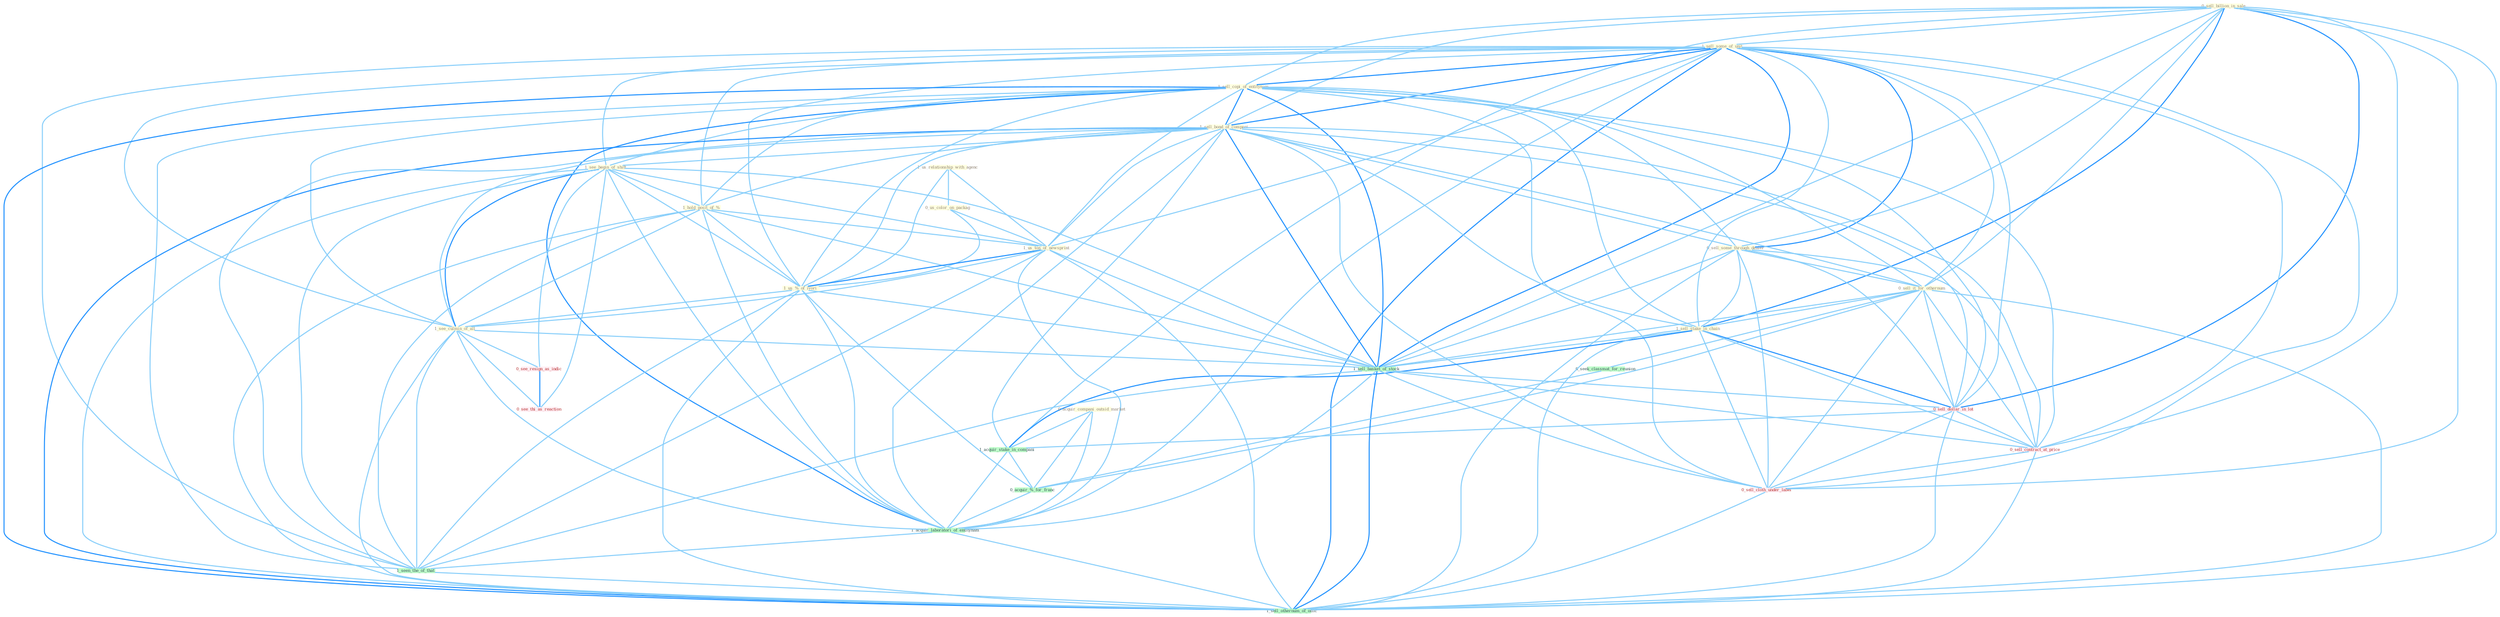 Graph G{ 
    node
    [shape=polygon,style=filled,width=.5,height=.06,color="#BDFCC9",fixedsize=true,fontsize=4,
    fontcolor="#2f4f4f"];
    {node
    [color="#ffffe0", fontcolor="#8b7d6b"] "0_sell_billion_in_sale " "1_us_relationship_with_agenc " "1_sell_some_of_unit " "1_sell_copi_of_entitynam " "1_sell_bond_of_compani " "1_see_begin_of_shift " "0_us_color_on_packag " "1_hold_posit_of_% " "0_sell_some_through_dealer " "0_sell_it_for_othernum " "1_sell_stake_in_chain " "1_us_ton_of_newsprint " "1_us_%_of_ivori " "1_see_culmin_of_all " "0_acquir_compani_outsid_market "}
{node [color="#fff0f5", fontcolor="#b22222"] "0_sell_dollar_in_lot " "0_see_resign_as_indic " "0_sell_contract_at_price " "0_sell_cloth_under_label " "0_see_thi_as_reaction "}
edge [color="#B0E2FF"];

	"0_sell_billion_in_sale " -- "1_sell_some_of_unit " [w="1", color="#87cefa" ];
	"0_sell_billion_in_sale " -- "1_sell_copi_of_entitynam " [w="1", color="#87cefa" ];
	"0_sell_billion_in_sale " -- "1_sell_bond_of_compani " [w="1", color="#87cefa" ];
	"0_sell_billion_in_sale " -- "0_sell_some_through_dealer " [w="1", color="#87cefa" ];
	"0_sell_billion_in_sale " -- "0_sell_it_for_othernum " [w="1", color="#87cefa" ];
	"0_sell_billion_in_sale " -- "1_sell_stake_in_chain " [w="2", color="#1e90ff" , len=0.8];
	"0_sell_billion_in_sale " -- "1_sell_basket_of_stock " [w="1", color="#87cefa" ];
	"0_sell_billion_in_sale " -- "0_sell_dollar_in_lot " [w="2", color="#1e90ff" , len=0.8];
	"0_sell_billion_in_sale " -- "1_acquir_stake_in_compani " [w="1", color="#87cefa" ];
	"0_sell_billion_in_sale " -- "0_sell_contract_at_price " [w="1", color="#87cefa" ];
	"0_sell_billion_in_sale " -- "0_sell_cloth_under_label " [w="1", color="#87cefa" ];
	"0_sell_billion_in_sale " -- "1_sell_othernum_of_offic " [w="1", color="#87cefa" ];
	"1_us_relationship_with_agenc " -- "0_us_color_on_packag " [w="1", color="#87cefa" ];
	"1_us_relationship_with_agenc " -- "1_us_ton_of_newsprint " [w="1", color="#87cefa" ];
	"1_us_relationship_with_agenc " -- "1_us_%_of_ivori " [w="1", color="#87cefa" ];
	"1_sell_some_of_unit " -- "1_sell_copi_of_entitynam " [w="2", color="#1e90ff" , len=0.8];
	"1_sell_some_of_unit " -- "1_sell_bond_of_compani " [w="2", color="#1e90ff" , len=0.8];
	"1_sell_some_of_unit " -- "1_see_begin_of_shift " [w="1", color="#87cefa" ];
	"1_sell_some_of_unit " -- "1_hold_posit_of_% " [w="1", color="#87cefa" ];
	"1_sell_some_of_unit " -- "0_sell_some_through_dealer " [w="2", color="#1e90ff" , len=0.8];
	"1_sell_some_of_unit " -- "0_sell_it_for_othernum " [w="1", color="#87cefa" ];
	"1_sell_some_of_unit " -- "1_sell_stake_in_chain " [w="1", color="#87cefa" ];
	"1_sell_some_of_unit " -- "1_us_ton_of_newsprint " [w="1", color="#87cefa" ];
	"1_sell_some_of_unit " -- "1_us_%_of_ivori " [w="1", color="#87cefa" ];
	"1_sell_some_of_unit " -- "1_see_culmin_of_all " [w="1", color="#87cefa" ];
	"1_sell_some_of_unit " -- "1_sell_basket_of_stock " [w="2", color="#1e90ff" , len=0.8];
	"1_sell_some_of_unit " -- "0_sell_dollar_in_lot " [w="1", color="#87cefa" ];
	"1_sell_some_of_unit " -- "0_sell_contract_at_price " [w="1", color="#87cefa" ];
	"1_sell_some_of_unit " -- "1_acquir_laboratori_of_entitynam " [w="1", color="#87cefa" ];
	"1_sell_some_of_unit " -- "0_sell_cloth_under_label " [w="1", color="#87cefa" ];
	"1_sell_some_of_unit " -- "1_seen_the_of_that " [w="1", color="#87cefa" ];
	"1_sell_some_of_unit " -- "1_sell_othernum_of_offic " [w="2", color="#1e90ff" , len=0.8];
	"1_sell_copi_of_entitynam " -- "1_sell_bond_of_compani " [w="2", color="#1e90ff" , len=0.8];
	"1_sell_copi_of_entitynam " -- "1_see_begin_of_shift " [w="1", color="#87cefa" ];
	"1_sell_copi_of_entitynam " -- "1_hold_posit_of_% " [w="1", color="#87cefa" ];
	"1_sell_copi_of_entitynam " -- "0_sell_some_through_dealer " [w="1", color="#87cefa" ];
	"1_sell_copi_of_entitynam " -- "0_sell_it_for_othernum " [w="1", color="#87cefa" ];
	"1_sell_copi_of_entitynam " -- "1_sell_stake_in_chain " [w="1", color="#87cefa" ];
	"1_sell_copi_of_entitynam " -- "1_us_ton_of_newsprint " [w="1", color="#87cefa" ];
	"1_sell_copi_of_entitynam " -- "1_us_%_of_ivori " [w="1", color="#87cefa" ];
	"1_sell_copi_of_entitynam " -- "1_see_culmin_of_all " [w="1", color="#87cefa" ];
	"1_sell_copi_of_entitynam " -- "1_sell_basket_of_stock " [w="2", color="#1e90ff" , len=0.8];
	"1_sell_copi_of_entitynam " -- "0_sell_dollar_in_lot " [w="1", color="#87cefa" ];
	"1_sell_copi_of_entitynam " -- "0_sell_contract_at_price " [w="1", color="#87cefa" ];
	"1_sell_copi_of_entitynam " -- "1_acquir_laboratori_of_entitynam " [w="2", color="#1e90ff" , len=0.8];
	"1_sell_copi_of_entitynam " -- "0_sell_cloth_under_label " [w="1", color="#87cefa" ];
	"1_sell_copi_of_entitynam " -- "1_seen_the_of_that " [w="1", color="#87cefa" ];
	"1_sell_copi_of_entitynam " -- "1_sell_othernum_of_offic " [w="2", color="#1e90ff" , len=0.8];
	"1_sell_bond_of_compani " -- "1_see_begin_of_shift " [w="1", color="#87cefa" ];
	"1_sell_bond_of_compani " -- "1_hold_posit_of_% " [w="1", color="#87cefa" ];
	"1_sell_bond_of_compani " -- "0_sell_some_through_dealer " [w="1", color="#87cefa" ];
	"1_sell_bond_of_compani " -- "0_sell_it_for_othernum " [w="1", color="#87cefa" ];
	"1_sell_bond_of_compani " -- "1_sell_stake_in_chain " [w="1", color="#87cefa" ];
	"1_sell_bond_of_compani " -- "1_us_ton_of_newsprint " [w="1", color="#87cefa" ];
	"1_sell_bond_of_compani " -- "1_us_%_of_ivori " [w="1", color="#87cefa" ];
	"1_sell_bond_of_compani " -- "1_see_culmin_of_all " [w="1", color="#87cefa" ];
	"1_sell_bond_of_compani " -- "1_sell_basket_of_stock " [w="2", color="#1e90ff" , len=0.8];
	"1_sell_bond_of_compani " -- "0_sell_dollar_in_lot " [w="1", color="#87cefa" ];
	"1_sell_bond_of_compani " -- "1_acquir_stake_in_compani " [w="1", color="#87cefa" ];
	"1_sell_bond_of_compani " -- "0_sell_contract_at_price " [w="1", color="#87cefa" ];
	"1_sell_bond_of_compani " -- "1_acquir_laboratori_of_entitynam " [w="1", color="#87cefa" ];
	"1_sell_bond_of_compani " -- "0_sell_cloth_under_label " [w="1", color="#87cefa" ];
	"1_sell_bond_of_compani " -- "1_seen_the_of_that " [w="1", color="#87cefa" ];
	"1_sell_bond_of_compani " -- "1_sell_othernum_of_offic " [w="2", color="#1e90ff" , len=0.8];
	"1_see_begin_of_shift " -- "1_hold_posit_of_% " [w="1", color="#87cefa" ];
	"1_see_begin_of_shift " -- "1_us_ton_of_newsprint " [w="1", color="#87cefa" ];
	"1_see_begin_of_shift " -- "1_us_%_of_ivori " [w="1", color="#87cefa" ];
	"1_see_begin_of_shift " -- "1_see_culmin_of_all " [w="2", color="#1e90ff" , len=0.8];
	"1_see_begin_of_shift " -- "1_sell_basket_of_stock " [w="1", color="#87cefa" ];
	"1_see_begin_of_shift " -- "0_see_resign_as_indic " [w="1", color="#87cefa" ];
	"1_see_begin_of_shift " -- "1_acquir_laboratori_of_entitynam " [w="1", color="#87cefa" ];
	"1_see_begin_of_shift " -- "1_seen_the_of_that " [w="1", color="#87cefa" ];
	"1_see_begin_of_shift " -- "1_sell_othernum_of_offic " [w="1", color="#87cefa" ];
	"1_see_begin_of_shift " -- "0_see_thi_as_reaction " [w="1", color="#87cefa" ];
	"0_us_color_on_packag " -- "1_us_ton_of_newsprint " [w="1", color="#87cefa" ];
	"0_us_color_on_packag " -- "1_us_%_of_ivori " [w="1", color="#87cefa" ];
	"1_hold_posit_of_% " -- "1_us_ton_of_newsprint " [w="1", color="#87cefa" ];
	"1_hold_posit_of_% " -- "1_us_%_of_ivori " [w="1", color="#87cefa" ];
	"1_hold_posit_of_% " -- "1_see_culmin_of_all " [w="1", color="#87cefa" ];
	"1_hold_posit_of_% " -- "1_sell_basket_of_stock " [w="1", color="#87cefa" ];
	"1_hold_posit_of_% " -- "1_acquir_laboratori_of_entitynam " [w="1", color="#87cefa" ];
	"1_hold_posit_of_% " -- "1_seen_the_of_that " [w="1", color="#87cefa" ];
	"1_hold_posit_of_% " -- "1_sell_othernum_of_offic " [w="1", color="#87cefa" ];
	"0_sell_some_through_dealer " -- "0_sell_it_for_othernum " [w="1", color="#87cefa" ];
	"0_sell_some_through_dealer " -- "1_sell_stake_in_chain " [w="1", color="#87cefa" ];
	"0_sell_some_through_dealer " -- "1_sell_basket_of_stock " [w="1", color="#87cefa" ];
	"0_sell_some_through_dealer " -- "0_sell_dollar_in_lot " [w="1", color="#87cefa" ];
	"0_sell_some_through_dealer " -- "0_sell_contract_at_price " [w="1", color="#87cefa" ];
	"0_sell_some_through_dealer " -- "0_sell_cloth_under_label " [w="1", color="#87cefa" ];
	"0_sell_some_through_dealer " -- "1_sell_othernum_of_offic " [w="1", color="#87cefa" ];
	"0_sell_it_for_othernum " -- "1_sell_stake_in_chain " [w="1", color="#87cefa" ];
	"0_sell_it_for_othernum " -- "0_seek_classmat_for_reunion " [w="1", color="#87cefa" ];
	"0_sell_it_for_othernum " -- "1_sell_basket_of_stock " [w="1", color="#87cefa" ];
	"0_sell_it_for_othernum " -- "0_sell_dollar_in_lot " [w="1", color="#87cefa" ];
	"0_sell_it_for_othernum " -- "0_acquir_%_for_franc " [w="1", color="#87cefa" ];
	"0_sell_it_for_othernum " -- "0_sell_contract_at_price " [w="1", color="#87cefa" ];
	"0_sell_it_for_othernum " -- "0_sell_cloth_under_label " [w="1", color="#87cefa" ];
	"0_sell_it_for_othernum " -- "1_sell_othernum_of_offic " [w="1", color="#87cefa" ];
	"1_sell_stake_in_chain " -- "1_sell_basket_of_stock " [w="1", color="#87cefa" ];
	"1_sell_stake_in_chain " -- "0_sell_dollar_in_lot " [w="2", color="#1e90ff" , len=0.8];
	"1_sell_stake_in_chain " -- "1_acquir_stake_in_compani " [w="2", color="#1e90ff" , len=0.8];
	"1_sell_stake_in_chain " -- "0_sell_contract_at_price " [w="1", color="#87cefa" ];
	"1_sell_stake_in_chain " -- "0_sell_cloth_under_label " [w="1", color="#87cefa" ];
	"1_sell_stake_in_chain " -- "1_sell_othernum_of_offic " [w="1", color="#87cefa" ];
	"1_us_ton_of_newsprint " -- "1_us_%_of_ivori " [w="2", color="#1e90ff" , len=0.8];
	"1_us_ton_of_newsprint " -- "1_see_culmin_of_all " [w="1", color="#87cefa" ];
	"1_us_ton_of_newsprint " -- "1_sell_basket_of_stock " [w="1", color="#87cefa" ];
	"1_us_ton_of_newsprint " -- "1_acquir_laboratori_of_entitynam " [w="1", color="#87cefa" ];
	"1_us_ton_of_newsprint " -- "1_seen_the_of_that " [w="1", color="#87cefa" ];
	"1_us_ton_of_newsprint " -- "1_sell_othernum_of_offic " [w="1", color="#87cefa" ];
	"1_us_%_of_ivori " -- "1_see_culmin_of_all " [w="1", color="#87cefa" ];
	"1_us_%_of_ivori " -- "1_sell_basket_of_stock " [w="1", color="#87cefa" ];
	"1_us_%_of_ivori " -- "0_acquir_%_for_franc " [w="1", color="#87cefa" ];
	"1_us_%_of_ivori " -- "1_acquir_laboratori_of_entitynam " [w="1", color="#87cefa" ];
	"1_us_%_of_ivori " -- "1_seen_the_of_that " [w="1", color="#87cefa" ];
	"1_us_%_of_ivori " -- "1_sell_othernum_of_offic " [w="1", color="#87cefa" ];
	"1_see_culmin_of_all " -- "1_sell_basket_of_stock " [w="1", color="#87cefa" ];
	"1_see_culmin_of_all " -- "0_see_resign_as_indic " [w="1", color="#87cefa" ];
	"1_see_culmin_of_all " -- "1_acquir_laboratori_of_entitynam " [w="1", color="#87cefa" ];
	"1_see_culmin_of_all " -- "1_seen_the_of_that " [w="1", color="#87cefa" ];
	"1_see_culmin_of_all " -- "1_sell_othernum_of_offic " [w="1", color="#87cefa" ];
	"1_see_culmin_of_all " -- "0_see_thi_as_reaction " [w="1", color="#87cefa" ];
	"0_acquir_compani_outsid_market " -- "1_acquir_stake_in_compani " [w="1", color="#87cefa" ];
	"0_acquir_compani_outsid_market " -- "0_acquir_%_for_franc " [w="1", color="#87cefa" ];
	"0_acquir_compani_outsid_market " -- "1_acquir_laboratori_of_entitynam " [w="1", color="#87cefa" ];
	"0_seek_classmat_for_reunion " -- "0_acquir_%_for_franc " [w="1", color="#87cefa" ];
	"1_sell_basket_of_stock " -- "0_sell_dollar_in_lot " [w="1", color="#87cefa" ];
	"1_sell_basket_of_stock " -- "0_sell_contract_at_price " [w="1", color="#87cefa" ];
	"1_sell_basket_of_stock " -- "1_acquir_laboratori_of_entitynam " [w="1", color="#87cefa" ];
	"1_sell_basket_of_stock " -- "0_sell_cloth_under_label " [w="1", color="#87cefa" ];
	"1_sell_basket_of_stock " -- "1_seen_the_of_that " [w="1", color="#87cefa" ];
	"1_sell_basket_of_stock " -- "1_sell_othernum_of_offic " [w="2", color="#1e90ff" , len=0.8];
	"0_sell_dollar_in_lot " -- "1_acquir_stake_in_compani " [w="1", color="#87cefa" ];
	"0_sell_dollar_in_lot " -- "0_sell_contract_at_price " [w="1", color="#87cefa" ];
	"0_sell_dollar_in_lot " -- "0_sell_cloth_under_label " [w="1", color="#87cefa" ];
	"0_sell_dollar_in_lot " -- "1_sell_othernum_of_offic " [w="1", color="#87cefa" ];
	"0_see_resign_as_indic " -- "0_see_thi_as_reaction " [w="2", color="#1e90ff" , len=0.8];
	"1_acquir_stake_in_compani " -- "0_acquir_%_for_franc " [w="1", color="#87cefa" ];
	"1_acquir_stake_in_compani " -- "1_acquir_laboratori_of_entitynam " [w="1", color="#87cefa" ];
	"0_acquir_%_for_franc " -- "1_acquir_laboratori_of_entitynam " [w="1", color="#87cefa" ];
	"0_sell_contract_at_price " -- "0_sell_cloth_under_label " [w="1", color="#87cefa" ];
	"0_sell_contract_at_price " -- "1_sell_othernum_of_offic " [w="1", color="#87cefa" ];
	"1_acquir_laboratori_of_entitynam " -- "1_seen_the_of_that " [w="1", color="#87cefa" ];
	"1_acquir_laboratori_of_entitynam " -- "1_sell_othernum_of_offic " [w="1", color="#87cefa" ];
	"0_sell_cloth_under_label " -- "1_sell_othernum_of_offic " [w="1", color="#87cefa" ];
	"1_seen_the_of_that " -- "1_sell_othernum_of_offic " [w="1", color="#87cefa" ];
}